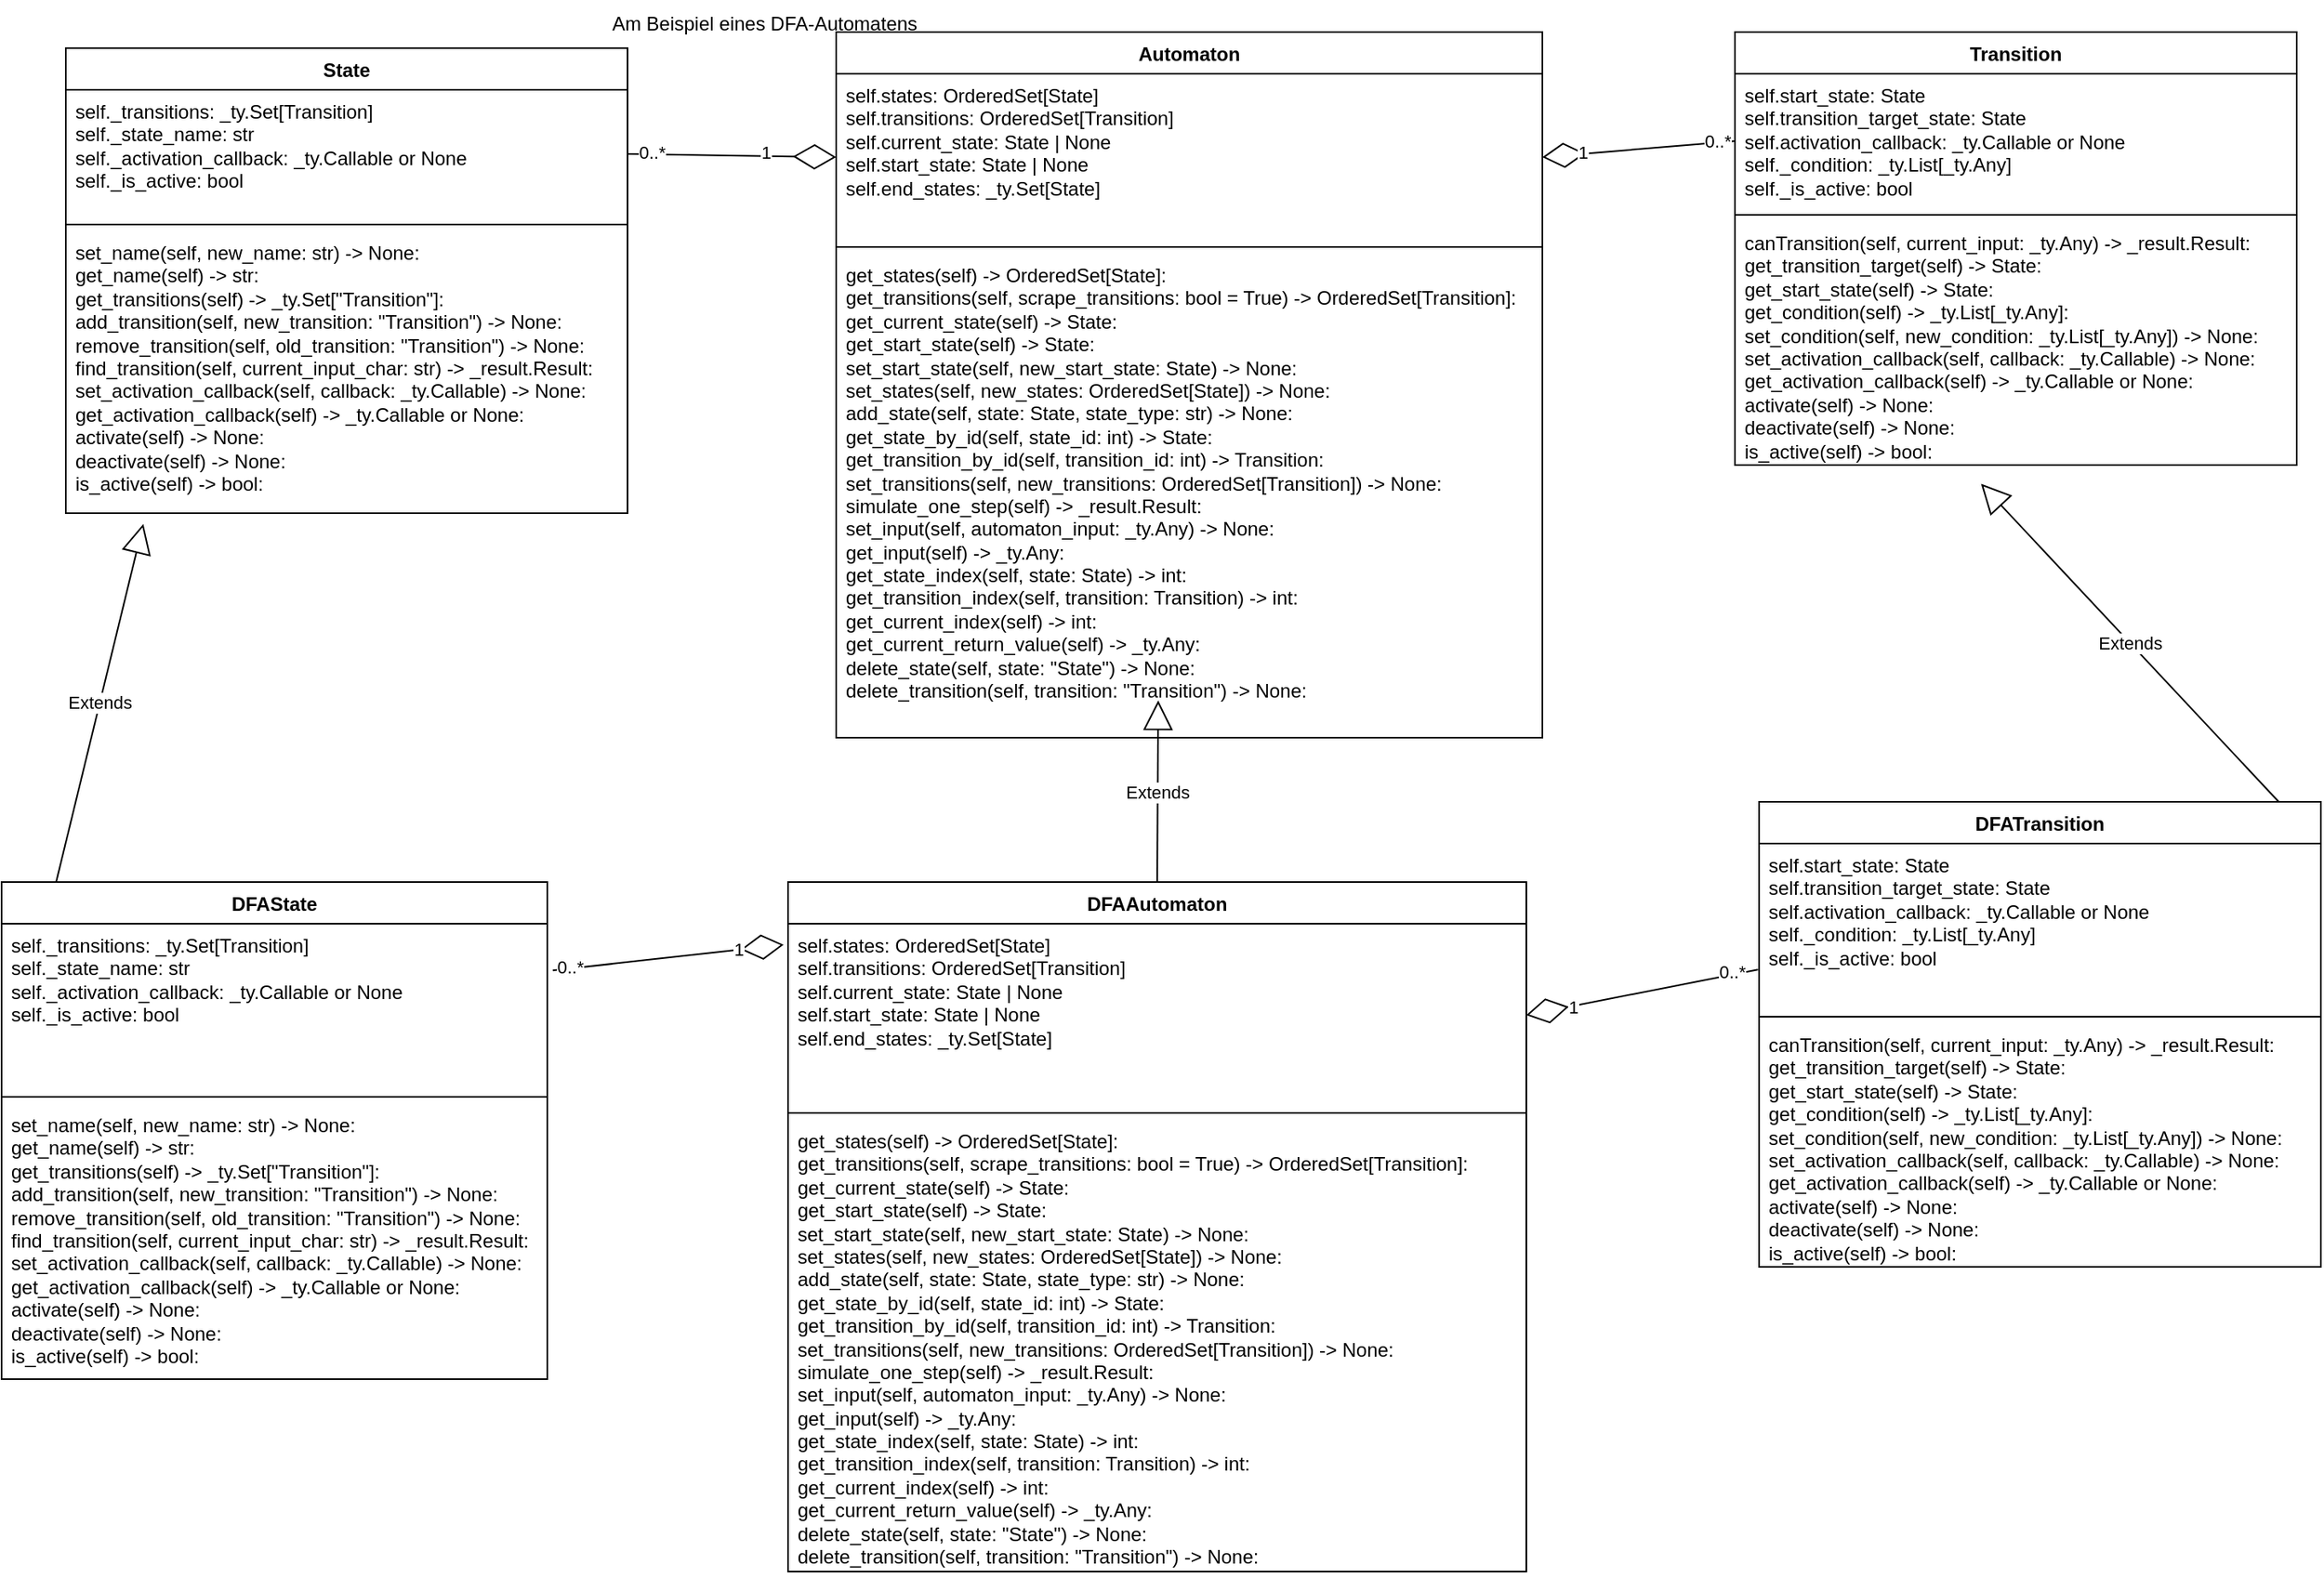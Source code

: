 <mxfile version="22.1.22" type="embed">
  <diagram id="23iRSUPoRavnBvh4doch" name="Page-1">
    <mxGraphModel dx="2471" dy="963" grid="1" gridSize="10" guides="1" tooltips="1" connect="1" arrows="1" fold="1" page="1" pageScale="1" pageWidth="827" pageHeight="1169" math="0" shadow="0">
      <root>
        <mxCell id="0" />
        <mxCell id="1" parent="0" />
        <mxCell id="2" value="State" style="swimlane;fontStyle=1;align=center;verticalAlign=top;childLayout=stackLayout;horizontal=1;startSize=26;horizontalStack=0;resizeParent=1;resizeParentMax=0;resizeLast=0;collapsible=1;marginBottom=0;whiteSpace=wrap;html=1;" parent="1" vertex="1">
          <mxGeometry x="-330" y="40" width="350" height="290" as="geometry" />
        </mxCell>
        <mxCell id="3" value="&lt;div&gt;self._transitions: _ty.Set[Transition]&lt;/div&gt;&lt;div&gt;self._state_name: str&lt;/div&gt;&lt;div&gt;self._activation_callback: _ty.Callable or None&lt;/div&gt;&lt;div&gt;self._is_active: bool&lt;/div&gt;" style="text;strokeColor=none;fillColor=none;align=left;verticalAlign=top;spacingLeft=4;spacingRight=4;overflow=hidden;rotatable=0;points=[[0,0.5],[1,0.5]];portConstraint=eastwest;whiteSpace=wrap;html=1;" parent="2" vertex="1">
          <mxGeometry y="26" width="350" height="80" as="geometry" />
        </mxCell>
        <mxCell id="4" value="" style="line;strokeWidth=1;fillColor=none;align=left;verticalAlign=middle;spacingTop=-1;spacingLeft=3;spacingRight=3;rotatable=0;labelPosition=right;points=[];portConstraint=eastwest;strokeColor=inherit;" parent="2" vertex="1">
          <mxGeometry y="106" width="350" height="8" as="geometry" />
        </mxCell>
        <mxCell id="5" value="&lt;div&gt;set_name(self, new_name: str) -&amp;gt; None:&lt;/div&gt;&lt;div&gt;get_name(self) -&amp;gt; str:&lt;/div&gt;&lt;div&gt;get_transitions(self) -&amp;gt; _ty.Set[&quot;Transition&quot;]:&lt;/div&gt;&lt;div&gt;add_transition(self, new_transition: &quot;Transition&quot;) -&amp;gt; None:&lt;/div&gt;&lt;div&gt;remove_transition(self, old_transition: &quot;Transition&quot;) -&amp;gt; None:&lt;/div&gt;&lt;div&gt;find_transition(self, current_input_char: str) -&amp;gt; _result.Result:&lt;/div&gt;&lt;div&gt;set_activation_callback(self, callback: _ty.Callable) -&amp;gt; None:&lt;/div&gt;&lt;div&gt;get_activation_callback(self) -&amp;gt; _ty.Callable or None:&lt;/div&gt;&lt;div&gt;activate(self) -&amp;gt; None:&lt;/div&gt;&lt;div&gt;deactivate(self) -&amp;gt; None:&lt;/div&gt;&lt;div&gt;is_active(self) -&amp;gt; bool:&lt;/div&gt;" style="text;strokeColor=none;fillColor=none;align=left;verticalAlign=top;spacingLeft=4;spacingRight=4;overflow=hidden;rotatable=0;points=[[0,0.5],[1,0.5]];portConstraint=eastwest;whiteSpace=wrap;html=1;" parent="2" vertex="1">
          <mxGeometry y="114" width="350" height="176" as="geometry" />
        </mxCell>
        <mxCell id="6" value="Transition" style="swimlane;fontStyle=1;align=center;verticalAlign=top;childLayout=stackLayout;horizontal=1;startSize=26;horizontalStack=0;resizeParent=1;resizeParentMax=0;resizeLast=0;collapsible=1;marginBottom=0;whiteSpace=wrap;html=1;" parent="1" vertex="1">
          <mxGeometry x="710" y="30" width="350" height="270" as="geometry" />
        </mxCell>
        <mxCell id="7" value="&lt;div&gt;self.start_state: State&lt;/div&gt;&lt;div&gt;self.transition_target_state: State&lt;/div&gt;&lt;div&gt;self.activation_callback: _ty.Callable or None&lt;/div&gt;&lt;div&gt;self._condition: _ty.List[_ty.Any]&lt;/div&gt;&lt;div&gt;self._is_active: bool&lt;/div&gt;" style="text;strokeColor=none;fillColor=none;align=left;verticalAlign=top;spacingLeft=4;spacingRight=4;overflow=hidden;rotatable=0;points=[[0,0.5],[1,0.5]];portConstraint=eastwest;whiteSpace=wrap;html=1;" parent="6" vertex="1">
          <mxGeometry y="26" width="350" height="84" as="geometry" />
        </mxCell>
        <mxCell id="8" value="" style="line;strokeWidth=1;fillColor=none;align=left;verticalAlign=middle;spacingTop=-1;spacingLeft=3;spacingRight=3;rotatable=0;labelPosition=right;points=[];portConstraint=eastwest;strokeColor=inherit;" parent="6" vertex="1">
          <mxGeometry y="110" width="350" height="8" as="geometry" />
        </mxCell>
        <mxCell id="9" value="&lt;div&gt;canTransition(self, current_input: _ty.Any) -&amp;gt; _result.Result:&lt;/div&gt;&lt;div&gt;get_transition_target(self) -&amp;gt; State:&lt;/div&gt;&lt;div&gt;get_start_state(self) -&amp;gt; State:&lt;/div&gt;&lt;div&gt;get_condition(self) -&amp;gt; _ty.List[_ty.Any]:&lt;/div&gt;&lt;div&gt;set_condition(self, new_condition: _ty.List[_ty.Any]) -&amp;gt; None:&lt;/div&gt;&lt;div&gt;set_activation_callback(self, callback: _ty.Callable) -&amp;gt; None:&lt;/div&gt;&lt;div&gt;get_activation_callback(self) -&amp;gt; _ty.Callable or None:&lt;/div&gt;&lt;div&gt;activate(self) -&amp;gt; None:&lt;/div&gt;&lt;div&gt;deactivate(self) -&amp;gt; None:&lt;/div&gt;&lt;div&gt;is_active(self) -&amp;gt; bool:&lt;/div&gt;" style="text;strokeColor=none;fillColor=none;align=left;verticalAlign=top;spacingLeft=4;spacingRight=4;overflow=hidden;rotatable=0;points=[[0,0.5],[1,0.5]];portConstraint=eastwest;whiteSpace=wrap;html=1;" parent="6" vertex="1">
          <mxGeometry y="118" width="350" height="152" as="geometry" />
        </mxCell>
        <mxCell id="10" value="Automaton" style="swimlane;fontStyle=1;align=center;verticalAlign=top;childLayout=stackLayout;horizontal=1;startSize=26;horizontalStack=0;resizeParent=1;resizeParentMax=0;resizeLast=0;collapsible=1;marginBottom=0;whiteSpace=wrap;html=1;" parent="1" vertex="1">
          <mxGeometry x="150" y="30" width="440" height="440" as="geometry" />
        </mxCell>
        <mxCell id="11" value="&lt;div&gt;self.states: OrderedSet[State]&lt;/div&gt;&lt;div&gt;self.transitions: OrderedSet[Transition]&lt;/div&gt;&lt;div&gt;self.current_state: State | None&lt;/div&gt;&lt;div&gt;self.start_state: State | None&lt;/div&gt;&lt;div&gt;self.end_states: _ty.Set[State]&lt;/div&gt;" style="text;strokeColor=none;fillColor=none;align=left;verticalAlign=top;spacingLeft=4;spacingRight=4;overflow=hidden;rotatable=0;points=[[0,0.5],[1,0.5]];portConstraint=eastwest;whiteSpace=wrap;html=1;" parent="10" vertex="1">
          <mxGeometry y="26" width="440" height="104" as="geometry" />
        </mxCell>
        <mxCell id="12" value="" style="line;strokeWidth=1;fillColor=none;align=left;verticalAlign=middle;spacingTop=-1;spacingLeft=3;spacingRight=3;rotatable=0;labelPosition=right;points=[];portConstraint=eastwest;strokeColor=inherit;" parent="10" vertex="1">
          <mxGeometry y="130" width="440" height="8" as="geometry" />
        </mxCell>
        <mxCell id="13" value="&lt;div&gt;get_states(self) -&amp;gt; OrderedSet[State]:&lt;/div&gt;&lt;div&gt;get_transitions(self, scrape_transitions: bool = True) -&amp;gt; OrderedSet[Transition]:&lt;/div&gt;&lt;div&gt;get_current_state(self) -&amp;gt; State:&lt;/div&gt;&lt;div&gt;get_start_state(self) -&amp;gt; State:&lt;/div&gt;&lt;div&gt;set_start_state(self, new_start_state: State) -&amp;gt; None:&lt;/div&gt;&lt;div&gt;set_states(self, new_states: OrderedSet[State]) -&amp;gt; None:&lt;/div&gt;&lt;div&gt;add_state(self, state: State, state_type: str) -&amp;gt; None:&lt;/div&gt;&lt;div&gt;get_state_by_id(self, state_id: int) -&amp;gt; State:&lt;/div&gt;&lt;div&gt;get_transition_by_id(self, transition_id: int) -&amp;gt; Transition:&lt;/div&gt;&lt;div&gt;set_transitions(self, new_transitions: OrderedSet[Transition]) -&amp;gt; None:&lt;/div&gt;&lt;div&gt;simulate_one_step(self) -&amp;gt; _result.Result:&lt;/div&gt;&lt;div&gt;set_input(self, automaton_input: _ty.Any) -&amp;gt; None:&lt;/div&gt;&lt;div&gt;get_input(self) -&amp;gt; _ty.Any:&lt;/div&gt;&lt;div&gt;get_state_index(self, state: State) -&amp;gt; int:&lt;/div&gt;&lt;div&gt;get_transition_index(self, transition: Transition) -&amp;gt; int:&lt;/div&gt;&lt;div&gt;get_current_index(self) -&amp;gt; int:&lt;/div&gt;&lt;div&gt;get_current_return_value(self) -&amp;gt; _ty.Any:&lt;/div&gt;&lt;div&gt;delete_state(self, state: &quot;State&quot;) -&amp;gt; None:&lt;/div&gt;&lt;div&gt;delete_transition(self, transition: &quot;Transition&quot;) -&amp;gt; None:&lt;/div&gt;" style="text;strokeColor=none;fillColor=none;align=left;verticalAlign=top;spacingLeft=4;spacingRight=4;overflow=hidden;rotatable=0;points=[[0,0.5],[1,0.5]];portConstraint=eastwest;whiteSpace=wrap;html=1;" parent="10" vertex="1">
          <mxGeometry y="138" width="440" height="302" as="geometry" />
        </mxCell>
        <mxCell id="14" value="DFAState" style="swimlane;fontStyle=1;align=center;verticalAlign=top;childLayout=stackLayout;horizontal=1;startSize=26;horizontalStack=0;resizeParent=1;resizeParentMax=0;resizeLast=0;collapsible=1;marginBottom=0;whiteSpace=wrap;html=1;" parent="1" vertex="1">
          <mxGeometry x="-370" y="560" width="340" height="310" as="geometry" />
        </mxCell>
        <mxCell id="15" value="&lt;div&gt;self._transitions: _ty.Set[Transition]&lt;/div&gt;&lt;div&gt;self._state_name: str&lt;/div&gt;&lt;div&gt;self._activation_callback: _ty.Callable or None&lt;/div&gt;&lt;div&gt;self._is_active: bool&lt;/div&gt;" style="text;strokeColor=none;fillColor=none;align=left;verticalAlign=top;spacingLeft=4;spacingRight=4;overflow=hidden;rotatable=0;points=[[0,0.5],[1,0.5]];portConstraint=eastwest;whiteSpace=wrap;html=1;" parent="14" vertex="1">
          <mxGeometry y="26" width="340" height="104" as="geometry" />
        </mxCell>
        <mxCell id="16" value="" style="line;strokeWidth=1;fillColor=none;align=left;verticalAlign=middle;spacingTop=-1;spacingLeft=3;spacingRight=3;rotatable=0;labelPosition=right;points=[];portConstraint=eastwest;strokeColor=inherit;" parent="14" vertex="1">
          <mxGeometry y="130" width="340" height="8" as="geometry" />
        </mxCell>
        <mxCell id="17" value="&lt;div&gt;set_name(self, new_name: str) -&amp;gt; None:&lt;/div&gt;&lt;div&gt;get_name(self) -&amp;gt; str:&lt;/div&gt;&lt;div&gt;get_transitions(self) -&amp;gt; _ty.Set[&quot;Transition&quot;]:&lt;/div&gt;&lt;div&gt;add_transition(self, new_transition: &quot;Transition&quot;) -&amp;gt; None:&lt;/div&gt;&lt;div&gt;remove_transition(self, old_transition: &quot;Transition&quot;) -&amp;gt; None:&lt;/div&gt;&lt;div&gt;find_transition(self, current_input_char: str) -&amp;gt; _result.Result:&lt;/div&gt;&lt;div&gt;set_activation_callback(self, callback: _ty.Callable) -&amp;gt; None:&lt;/div&gt;&lt;div&gt;get_activation_callback(self) -&amp;gt; _ty.Callable or None:&lt;/div&gt;&lt;div&gt;activate(self) -&amp;gt; None:&lt;/div&gt;&lt;div&gt;deactivate(self) -&amp;gt; None:&lt;/div&gt;&lt;div&gt;is_active(self) -&amp;gt; bool:&lt;/div&gt;" style="text;strokeColor=none;fillColor=none;align=left;verticalAlign=top;spacingLeft=4;spacingRight=4;overflow=hidden;rotatable=0;points=[[0,0.5],[1,0.5]];portConstraint=eastwest;whiteSpace=wrap;html=1;" parent="14" vertex="1">
          <mxGeometry y="138" width="340" height="172" as="geometry" />
        </mxCell>
        <mxCell id="18" value="DFATransition" style="swimlane;fontStyle=1;align=center;verticalAlign=top;childLayout=stackLayout;horizontal=1;startSize=26;horizontalStack=0;resizeParent=1;resizeParentMax=0;resizeLast=0;collapsible=1;marginBottom=0;whiteSpace=wrap;html=1;" parent="1" vertex="1">
          <mxGeometry x="725.05" y="510" width="350" height="290" as="geometry" />
        </mxCell>
        <mxCell id="19" value="&lt;div&gt;self.start_state: State&lt;/div&gt;&lt;div&gt;self.transition_target_state: State&lt;/div&gt;&lt;div&gt;self.activation_callback: _ty.Callable or None&lt;/div&gt;&lt;div&gt;self._condition: _ty.List[_ty.Any]&lt;/div&gt;&lt;div&gt;self._is_active: bool&lt;/div&gt;" style="text;strokeColor=none;fillColor=none;align=left;verticalAlign=top;spacingLeft=4;spacingRight=4;overflow=hidden;rotatable=0;points=[[0,0.5],[1,0.5]];portConstraint=eastwest;whiteSpace=wrap;html=1;" parent="18" vertex="1">
          <mxGeometry y="26" width="350" height="104" as="geometry" />
        </mxCell>
        <mxCell id="20" value="" style="line;strokeWidth=1;fillColor=none;align=left;verticalAlign=middle;spacingTop=-1;spacingLeft=3;spacingRight=3;rotatable=0;labelPosition=right;points=[];portConstraint=eastwest;strokeColor=inherit;" parent="18" vertex="1">
          <mxGeometry y="130" width="350" height="8" as="geometry" />
        </mxCell>
        <mxCell id="21" value="&lt;div&gt;canTransition(self, current_input: _ty.Any) -&amp;gt; _result.Result:&lt;/div&gt;&lt;div&gt;get_transition_target(self) -&amp;gt; State:&lt;/div&gt;&lt;div&gt;get_start_state(self) -&amp;gt; State:&lt;/div&gt;&lt;div&gt;get_condition(self) -&amp;gt; _ty.List[_ty.Any]:&lt;/div&gt;&lt;div&gt;set_condition(self, new_condition: _ty.List[_ty.Any]) -&amp;gt; None:&lt;/div&gt;&lt;div&gt;set_activation_callback(self, callback: _ty.Callable) -&amp;gt; None:&lt;/div&gt;&lt;div&gt;get_activation_callback(self) -&amp;gt; _ty.Callable or None:&lt;/div&gt;&lt;div&gt;activate(self) -&amp;gt; None:&lt;/div&gt;&lt;div&gt;deactivate(self) -&amp;gt; None:&lt;/div&gt;&lt;div&gt;is_active(self) -&amp;gt; bool:&lt;/div&gt;" style="text;strokeColor=none;fillColor=none;align=left;verticalAlign=top;spacingLeft=4;spacingRight=4;overflow=hidden;rotatable=0;points=[[0,0.5],[1,0.5]];portConstraint=eastwest;whiteSpace=wrap;html=1;" parent="18" vertex="1">
          <mxGeometry y="138" width="350" height="152" as="geometry" />
        </mxCell>
        <mxCell id="22" value="DFAAutomaton" style="swimlane;fontStyle=1;align=center;verticalAlign=top;childLayout=stackLayout;horizontal=1;startSize=26;horizontalStack=0;resizeParent=1;resizeParentMax=0;resizeLast=0;collapsible=1;marginBottom=0;whiteSpace=wrap;html=1;" parent="1" vertex="1">
          <mxGeometry x="120" y="560" width="460" height="430" as="geometry" />
        </mxCell>
        <mxCell id="23" value="&lt;div&gt;self.states: OrderedSet[State]&lt;/div&gt;&lt;div&gt;self.transitions: OrderedSet[Transition]&lt;/div&gt;&lt;div&gt;self.current_state: State | None&lt;/div&gt;&lt;div&gt;self.start_state: State | None&lt;/div&gt;&lt;div&gt;self.end_states: _ty.Set[State]&lt;/div&gt;" style="text;strokeColor=none;fillColor=none;align=left;verticalAlign=top;spacingLeft=4;spacingRight=4;overflow=hidden;rotatable=0;points=[[0,0.5],[1,0.5]];portConstraint=eastwest;whiteSpace=wrap;html=1;" parent="22" vertex="1">
          <mxGeometry y="26" width="460" height="114" as="geometry" />
        </mxCell>
        <mxCell id="24" value="" style="line;strokeWidth=1;fillColor=none;align=left;verticalAlign=middle;spacingTop=-1;spacingLeft=3;spacingRight=3;rotatable=0;labelPosition=right;points=[];portConstraint=eastwest;strokeColor=inherit;" parent="22" vertex="1">
          <mxGeometry y="140" width="460" height="8" as="geometry" />
        </mxCell>
        <mxCell id="25" value="&lt;div&gt;get_states(self) -&amp;gt; OrderedSet[State]:&lt;/div&gt;&lt;div&gt;get_transitions(self, scrape_transitions: bool = True) -&amp;gt; OrderedSet[Transition]:&lt;/div&gt;&lt;div&gt;get_current_state(self) -&amp;gt; State:&lt;/div&gt;&lt;div&gt;get_start_state(self) -&amp;gt; State:&lt;/div&gt;&lt;div&gt;set_start_state(self, new_start_state: State) -&amp;gt; None:&lt;/div&gt;&lt;div&gt;set_states(self, new_states: OrderedSet[State]) -&amp;gt; None:&lt;/div&gt;&lt;div&gt;add_state(self, state: State, state_type: str) -&amp;gt; None:&lt;/div&gt;&lt;div&gt;get_state_by_id(self, state_id: int) -&amp;gt; State:&lt;/div&gt;&lt;div&gt;get_transition_by_id(self, transition_id: int) -&amp;gt; Transition:&lt;/div&gt;&lt;div&gt;set_transitions(self, new_transitions: OrderedSet[Transition]) -&amp;gt; None:&lt;/div&gt;&lt;div&gt;simulate_one_step(self) -&amp;gt; _result.Result:&lt;/div&gt;&lt;div&gt;set_input(self, automaton_input: _ty.Any) -&amp;gt; None:&lt;/div&gt;&lt;div&gt;get_input(self) -&amp;gt; _ty.Any:&lt;/div&gt;&lt;div&gt;get_state_index(self, state: State) -&amp;gt; int:&lt;/div&gt;&lt;div&gt;get_transition_index(self, transition: Transition) -&amp;gt; int:&lt;/div&gt;&lt;div&gt;get_current_index(self) -&amp;gt; int:&lt;/div&gt;&lt;div&gt;get_current_return_value(self) -&amp;gt; _ty.Any:&lt;/div&gt;&lt;div&gt;delete_state(self, state: &quot;State&quot;) -&amp;gt; None:&lt;/div&gt;&lt;div&gt;delete_transition(self, transition: &quot;Transition&quot;) -&amp;gt; None:&lt;/div&gt;" style="text;strokeColor=none;fillColor=none;align=left;verticalAlign=top;spacingLeft=4;spacingRight=4;overflow=hidden;rotatable=0;points=[[0,0.5],[1,0.5]];portConstraint=eastwest;whiteSpace=wrap;html=1;" parent="22" vertex="1">
          <mxGeometry y="148" width="460" height="282" as="geometry" />
        </mxCell>
        <mxCell id="26" value="Am Beispiel eines DFA-Automatens" style="text;html=1;align=center;verticalAlign=middle;resizable=0;points=[];autosize=1;strokeColor=none;fillColor=none;" parent="1" vertex="1">
          <mxGeometry y="10" width="210" height="30" as="geometry" />
        </mxCell>
        <mxCell id="27" value="Extends" style="endArrow=block;endSize=16;endFill=0;html=1;rounded=0;entryX=0.456;entryY=0.923;entryDx=0;entryDy=0;entryPerimeter=0;exitX=0.5;exitY=0;exitDx=0;exitDy=0;" parent="1" source="22" target="13" edge="1">
          <mxGeometry width="160" relative="1" as="geometry">
            <mxPoint x="320" y="430" as="sourcePoint" />
            <mxPoint x="480" y="430" as="targetPoint" />
          </mxGeometry>
        </mxCell>
        <mxCell id="28" value="Extends" style="endArrow=block;endSize=16;endFill=0;html=1;rounded=0;entryX=0.138;entryY=1.038;entryDx=0;entryDy=0;entryPerimeter=0;exitX=0.1;exitY=0;exitDx=0;exitDy=0;exitPerimeter=0;" parent="1" source="14" target="5" edge="1">
          <mxGeometry width="160" relative="1" as="geometry">
            <mxPoint x="50" y="360" as="sourcePoint" />
            <mxPoint x="210" y="360" as="targetPoint" />
          </mxGeometry>
        </mxCell>
        <mxCell id="29" value="Extends" style="endArrow=block;endSize=16;endFill=0;html=1;rounded=0;entryX=0.438;entryY=1.077;entryDx=0;entryDy=0;entryPerimeter=0;exitX=0.925;exitY=0;exitDx=0;exitDy=0;exitPerimeter=0;" parent="1" source="18" target="9" edge="1">
          <mxGeometry width="160" relative="1" as="geometry">
            <mxPoint x="530" y="350" as="sourcePoint" />
            <mxPoint x="690" y="350" as="targetPoint" />
          </mxGeometry>
        </mxCell>
        <mxCell id="38" value="" style="endArrow=diamondThin;endFill=0;endSize=24;html=1;rounded=0;entryX=1;entryY=0.5;entryDx=0;entryDy=0;exitX=-0.002;exitY=0.756;exitDx=0;exitDy=0;exitPerimeter=0;" parent="1" source="19" target="23" edge="1">
          <mxGeometry width="160" relative="1" as="geometry">
            <mxPoint x="330" y="370" as="sourcePoint" />
            <mxPoint x="490" y="370" as="targetPoint" />
          </mxGeometry>
        </mxCell>
        <mxCell id="45" value="1" style="edgeLabel;html=1;align=center;verticalAlign=middle;resizable=0;points=[];" parent="38" vertex="1" connectable="0">
          <mxGeometry x="0.596" relative="1" as="geometry">
            <mxPoint as="offset" />
          </mxGeometry>
        </mxCell>
        <mxCell id="46" value="0..*" style="edgeLabel;html=1;align=center;verticalAlign=middle;resizable=0;points=[];" parent="38" vertex="1" connectable="0">
          <mxGeometry x="-0.773" y="-2" relative="1" as="geometry">
            <mxPoint as="offset" />
          </mxGeometry>
        </mxCell>
        <mxCell id="39" value="" style="endArrow=diamondThin;endFill=0;endSize=24;html=1;rounded=0;entryX=-0.006;entryY=0.115;entryDx=0;entryDy=0;entryPerimeter=0;exitX=1.01;exitY=0.28;exitDx=0;exitDy=0;exitPerimeter=0;" parent="1" source="15" target="23" edge="1">
          <mxGeometry width="160" relative="1" as="geometry">
            <mxPoint x="330" y="370" as="sourcePoint" />
            <mxPoint x="490" y="370" as="targetPoint" />
          </mxGeometry>
        </mxCell>
        <mxCell id="44" value="1" style="edgeLabel;html=1;align=center;verticalAlign=middle;resizable=0;points=[];" parent="39" vertex="1" connectable="0">
          <mxGeometry x="0.601" y="1" relative="1" as="geometry">
            <mxPoint as="offset" />
          </mxGeometry>
        </mxCell>
        <mxCell id="47" value="0..*" style="edgeLabel;html=1;align=center;verticalAlign=middle;resizable=0;points=[];" parent="39" vertex="1" connectable="0">
          <mxGeometry x="-0.847" y="1" relative="1" as="geometry">
            <mxPoint as="offset" />
          </mxGeometry>
        </mxCell>
        <mxCell id="40" value="" style="endArrow=diamondThin;endFill=0;endSize=24;html=1;rounded=0;entryX=0;entryY=0.5;entryDx=0;entryDy=0;exitX=1;exitY=0.5;exitDx=0;exitDy=0;" parent="1" source="3" target="11" edge="1">
          <mxGeometry width="160" relative="1" as="geometry">
            <mxPoint x="330" y="370" as="sourcePoint" />
            <mxPoint x="490" y="370" as="targetPoint" />
          </mxGeometry>
        </mxCell>
        <mxCell id="43" value="1" style="edgeLabel;html=1;align=center;verticalAlign=middle;resizable=0;points=[];" parent="40" vertex="1" connectable="0">
          <mxGeometry x="0.319" y="3" relative="1" as="geometry">
            <mxPoint as="offset" />
          </mxGeometry>
        </mxCell>
        <mxCell id="48" value="0..*" style="edgeLabel;html=1;align=center;verticalAlign=middle;resizable=0;points=[];" parent="40" vertex="1" connectable="0">
          <mxGeometry x="-0.767" y="1" relative="1" as="geometry">
            <mxPoint as="offset" />
          </mxGeometry>
        </mxCell>
        <mxCell id="41" value="" style="endArrow=diamondThin;endFill=0;endSize=24;html=1;rounded=0;entryX=1;entryY=0.5;entryDx=0;entryDy=0;exitX=0;exitY=0.5;exitDx=0;exitDy=0;" parent="1" source="7" target="11" edge="1">
          <mxGeometry width="160" relative="1" as="geometry">
            <mxPoint x="330" y="370" as="sourcePoint" />
            <mxPoint x="490" y="370" as="targetPoint" />
          </mxGeometry>
        </mxCell>
        <mxCell id="42" value="1" style="edgeLabel;html=1;align=center;verticalAlign=middle;resizable=0;points=[];" parent="41" vertex="1" connectable="0">
          <mxGeometry x="0.58" y="-1" relative="1" as="geometry">
            <mxPoint as="offset" />
          </mxGeometry>
        </mxCell>
        <mxCell id="49" value="0..*" style="edgeLabel;html=1;align=center;verticalAlign=middle;resizable=0;points=[];" parent="41" vertex="1" connectable="0">
          <mxGeometry x="-0.812" y="-1" relative="1" as="geometry">
            <mxPoint as="offset" />
          </mxGeometry>
        </mxCell>
      </root>
    </mxGraphModel>
  </diagram>
</mxfile>
